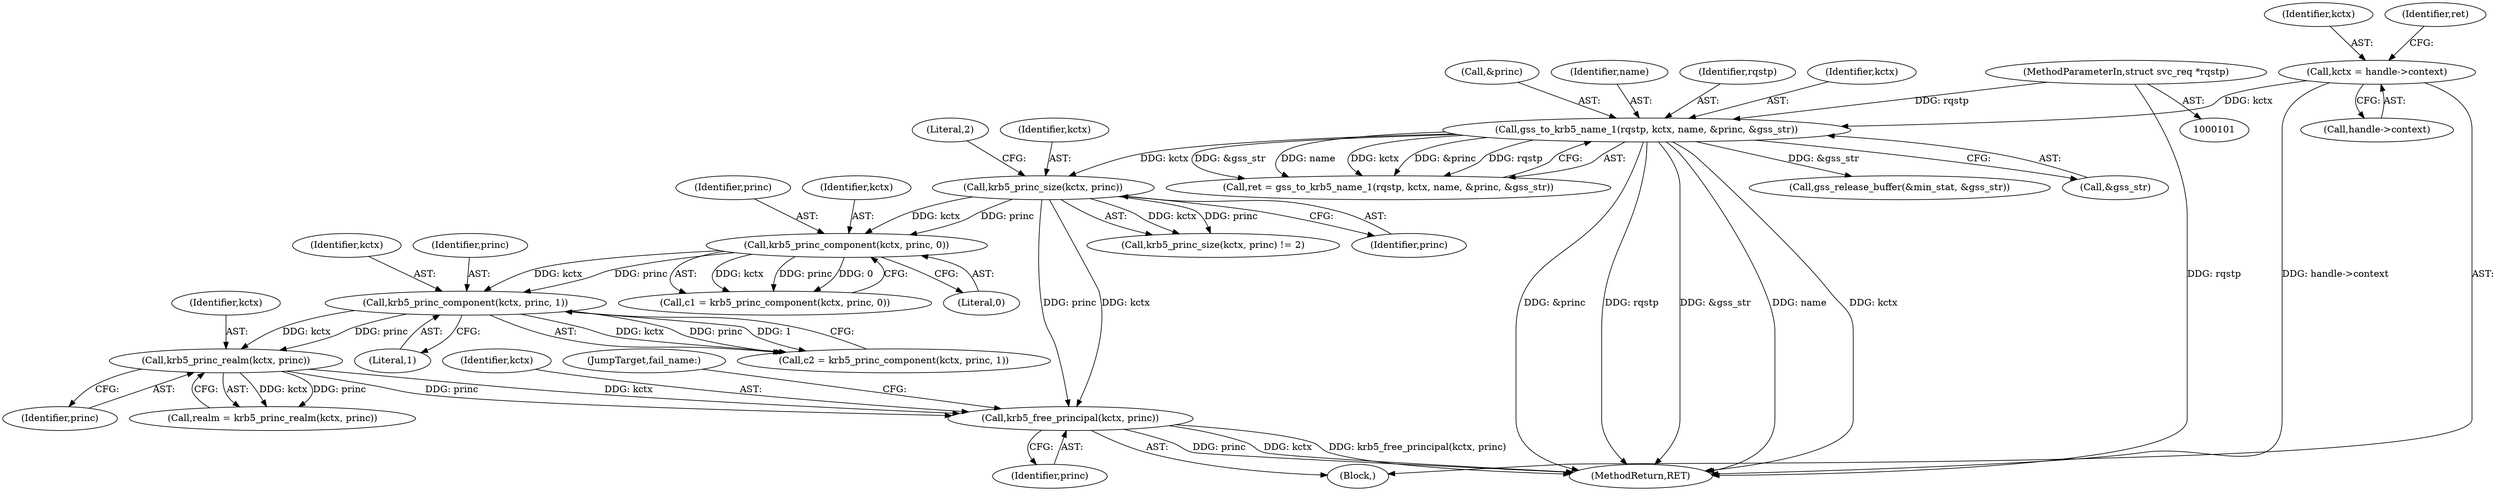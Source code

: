 digraph "0_krb5_6609658db0799053fbef0d7d0aa2f1fd68ef32d8@API" {
"1000272" [label="(Call,krb5_free_principal(kctx, princ))"];
"1000225" [label="(Call,krb5_princ_realm(kctx, princ))"];
"1000219" [label="(Call,krb5_princ_component(kctx, princ, 1))"];
"1000213" [label="(Call,krb5_princ_component(kctx, princ, 0))"];
"1000206" [label="(Call,krb5_princ_size(kctx, princ))"];
"1000181" [label="(Call,gss_to_krb5_name_1(rqstp, kctx, name, &princ, &gss_str))"];
"1000102" [label="(MethodParameterIn,struct svc_req *rqstp)"];
"1000174" [label="(Call,kctx = handle->context)"];
"1000185" [label="(Call,&princ)"];
"1000217" [label="(Call,c2 = krb5_princ_component(kctx, princ, 1))"];
"1000219" [label="(Call,krb5_princ_component(kctx, princ, 1))"];
"1000274" [label="(Identifier,princ)"];
"1000103" [label="(Block,)"];
"1000273" [label="(Identifier,kctx)"];
"1000272" [label="(Call,krb5_free_principal(kctx, princ))"];
"1000225" [label="(Call,krb5_princ_realm(kctx, princ))"];
"1000187" [label="(Call,&gss_str)"];
"1000215" [label="(Identifier,princ)"];
"1000175" [label="(Identifier,kctx)"];
"1000213" [label="(Call,krb5_princ_component(kctx, princ, 0))"];
"1000176" [label="(Call,handle->context)"];
"1000179" [label="(Call,ret = gss_to_krb5_name_1(rqstp, kctx, name, &princ, &gss_str))"];
"1000214" [label="(Identifier,kctx)"];
"1000211" [label="(Call,c1 = krb5_princ_component(kctx, princ, 0))"];
"1000216" [label="(Literal,0)"];
"1000209" [label="(Literal,2)"];
"1000275" [label="(JumpTarget,fail_name:)"];
"1000283" [label="(MethodReturn,RET)"];
"1000181" [label="(Call,gss_to_krb5_name_1(rqstp, kctx, name, &princ, &gss_str))"];
"1000205" [label="(Call,krb5_princ_size(kctx, princ) != 2)"];
"1000206" [label="(Call,krb5_princ_size(kctx, princ))"];
"1000174" [label="(Call,kctx = handle->context)"];
"1000102" [label="(MethodParameterIn,struct svc_req *rqstp)"];
"1000184" [label="(Identifier,name)"];
"1000182" [label="(Identifier,rqstp)"];
"1000222" [label="(Literal,1)"];
"1000208" [label="(Identifier,princ)"];
"1000220" [label="(Identifier,kctx)"];
"1000227" [label="(Identifier,princ)"];
"1000180" [label="(Identifier,ret)"];
"1000183" [label="(Identifier,kctx)"];
"1000223" [label="(Call,realm = krb5_princ_realm(kctx, princ))"];
"1000221" [label="(Identifier,princ)"];
"1000207" [label="(Identifier,kctx)"];
"1000267" [label="(Call,gss_release_buffer(&min_stat, &gss_str))"];
"1000226" [label="(Identifier,kctx)"];
"1000272" -> "1000103"  [label="AST: "];
"1000272" -> "1000274"  [label="CFG: "];
"1000273" -> "1000272"  [label="AST: "];
"1000274" -> "1000272"  [label="AST: "];
"1000275" -> "1000272"  [label="CFG: "];
"1000272" -> "1000283"  [label="DDG: princ"];
"1000272" -> "1000283"  [label="DDG: kctx"];
"1000272" -> "1000283"  [label="DDG: krb5_free_principal(kctx, princ)"];
"1000225" -> "1000272"  [label="DDG: kctx"];
"1000225" -> "1000272"  [label="DDG: princ"];
"1000206" -> "1000272"  [label="DDG: kctx"];
"1000206" -> "1000272"  [label="DDG: princ"];
"1000225" -> "1000223"  [label="AST: "];
"1000225" -> "1000227"  [label="CFG: "];
"1000226" -> "1000225"  [label="AST: "];
"1000227" -> "1000225"  [label="AST: "];
"1000223" -> "1000225"  [label="CFG: "];
"1000225" -> "1000223"  [label="DDG: kctx"];
"1000225" -> "1000223"  [label="DDG: princ"];
"1000219" -> "1000225"  [label="DDG: kctx"];
"1000219" -> "1000225"  [label="DDG: princ"];
"1000219" -> "1000217"  [label="AST: "];
"1000219" -> "1000222"  [label="CFG: "];
"1000220" -> "1000219"  [label="AST: "];
"1000221" -> "1000219"  [label="AST: "];
"1000222" -> "1000219"  [label="AST: "];
"1000217" -> "1000219"  [label="CFG: "];
"1000219" -> "1000217"  [label="DDG: kctx"];
"1000219" -> "1000217"  [label="DDG: princ"];
"1000219" -> "1000217"  [label="DDG: 1"];
"1000213" -> "1000219"  [label="DDG: kctx"];
"1000213" -> "1000219"  [label="DDG: princ"];
"1000213" -> "1000211"  [label="AST: "];
"1000213" -> "1000216"  [label="CFG: "];
"1000214" -> "1000213"  [label="AST: "];
"1000215" -> "1000213"  [label="AST: "];
"1000216" -> "1000213"  [label="AST: "];
"1000211" -> "1000213"  [label="CFG: "];
"1000213" -> "1000211"  [label="DDG: kctx"];
"1000213" -> "1000211"  [label="DDG: princ"];
"1000213" -> "1000211"  [label="DDG: 0"];
"1000206" -> "1000213"  [label="DDG: kctx"];
"1000206" -> "1000213"  [label="DDG: princ"];
"1000206" -> "1000205"  [label="AST: "];
"1000206" -> "1000208"  [label="CFG: "];
"1000207" -> "1000206"  [label="AST: "];
"1000208" -> "1000206"  [label="AST: "];
"1000209" -> "1000206"  [label="CFG: "];
"1000206" -> "1000205"  [label="DDG: kctx"];
"1000206" -> "1000205"  [label="DDG: princ"];
"1000181" -> "1000206"  [label="DDG: kctx"];
"1000181" -> "1000179"  [label="AST: "];
"1000181" -> "1000187"  [label="CFG: "];
"1000182" -> "1000181"  [label="AST: "];
"1000183" -> "1000181"  [label="AST: "];
"1000184" -> "1000181"  [label="AST: "];
"1000185" -> "1000181"  [label="AST: "];
"1000187" -> "1000181"  [label="AST: "];
"1000179" -> "1000181"  [label="CFG: "];
"1000181" -> "1000283"  [label="DDG: &princ"];
"1000181" -> "1000283"  [label="DDG: rqstp"];
"1000181" -> "1000283"  [label="DDG: &gss_str"];
"1000181" -> "1000283"  [label="DDG: name"];
"1000181" -> "1000283"  [label="DDG: kctx"];
"1000181" -> "1000179"  [label="DDG: &gss_str"];
"1000181" -> "1000179"  [label="DDG: name"];
"1000181" -> "1000179"  [label="DDG: kctx"];
"1000181" -> "1000179"  [label="DDG: &princ"];
"1000181" -> "1000179"  [label="DDG: rqstp"];
"1000102" -> "1000181"  [label="DDG: rqstp"];
"1000174" -> "1000181"  [label="DDG: kctx"];
"1000181" -> "1000267"  [label="DDG: &gss_str"];
"1000102" -> "1000101"  [label="AST: "];
"1000102" -> "1000283"  [label="DDG: rqstp"];
"1000174" -> "1000103"  [label="AST: "];
"1000174" -> "1000176"  [label="CFG: "];
"1000175" -> "1000174"  [label="AST: "];
"1000176" -> "1000174"  [label="AST: "];
"1000180" -> "1000174"  [label="CFG: "];
"1000174" -> "1000283"  [label="DDG: handle->context"];
}
